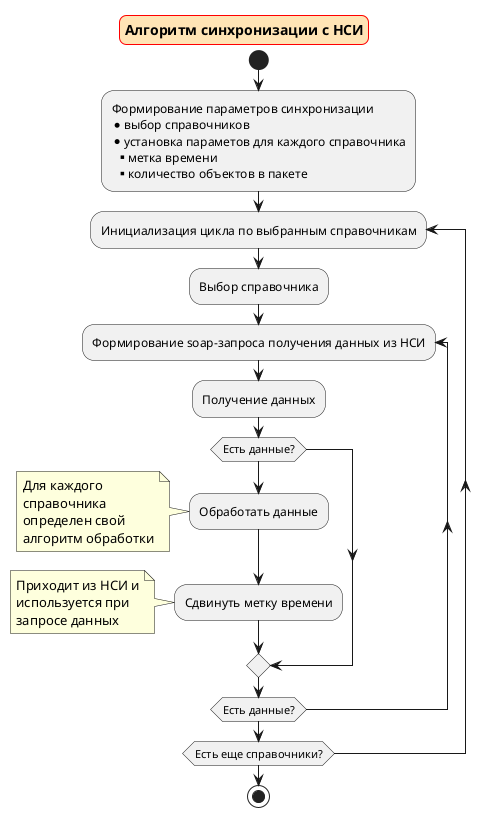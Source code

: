 @startuml
start
skinparam titleBorderRoundCorner 14
skinparam titleBorderColor red
skinparam titleBackgroundColor Moccasin
title **Алгоритм синхронизации с НСИ**
:Формирование параметров синхронизации
* выбор справочников
* установка параметов для каждого справочника
**  метка времени
**  количество объектов в пакете;
repeat :Инициализация цикла по выбранным справочникам
:Выбор справочника;
repeat :Формирование soap-запроса получения данных из НСИ 
:Получение данных;
if (Есть данные?) then
  :Обработать данные;
note left
Для каждого 
справочника 
определен свой 
алгоритм обработки
end note
  :Сдвинуть метку времени; 
note left
Приходит из НСИ и
используется при 
запросе данных
end note
endif
  repeat while (Есть данные?)
repeat while (Есть еще справочники?)
stop
@enduml